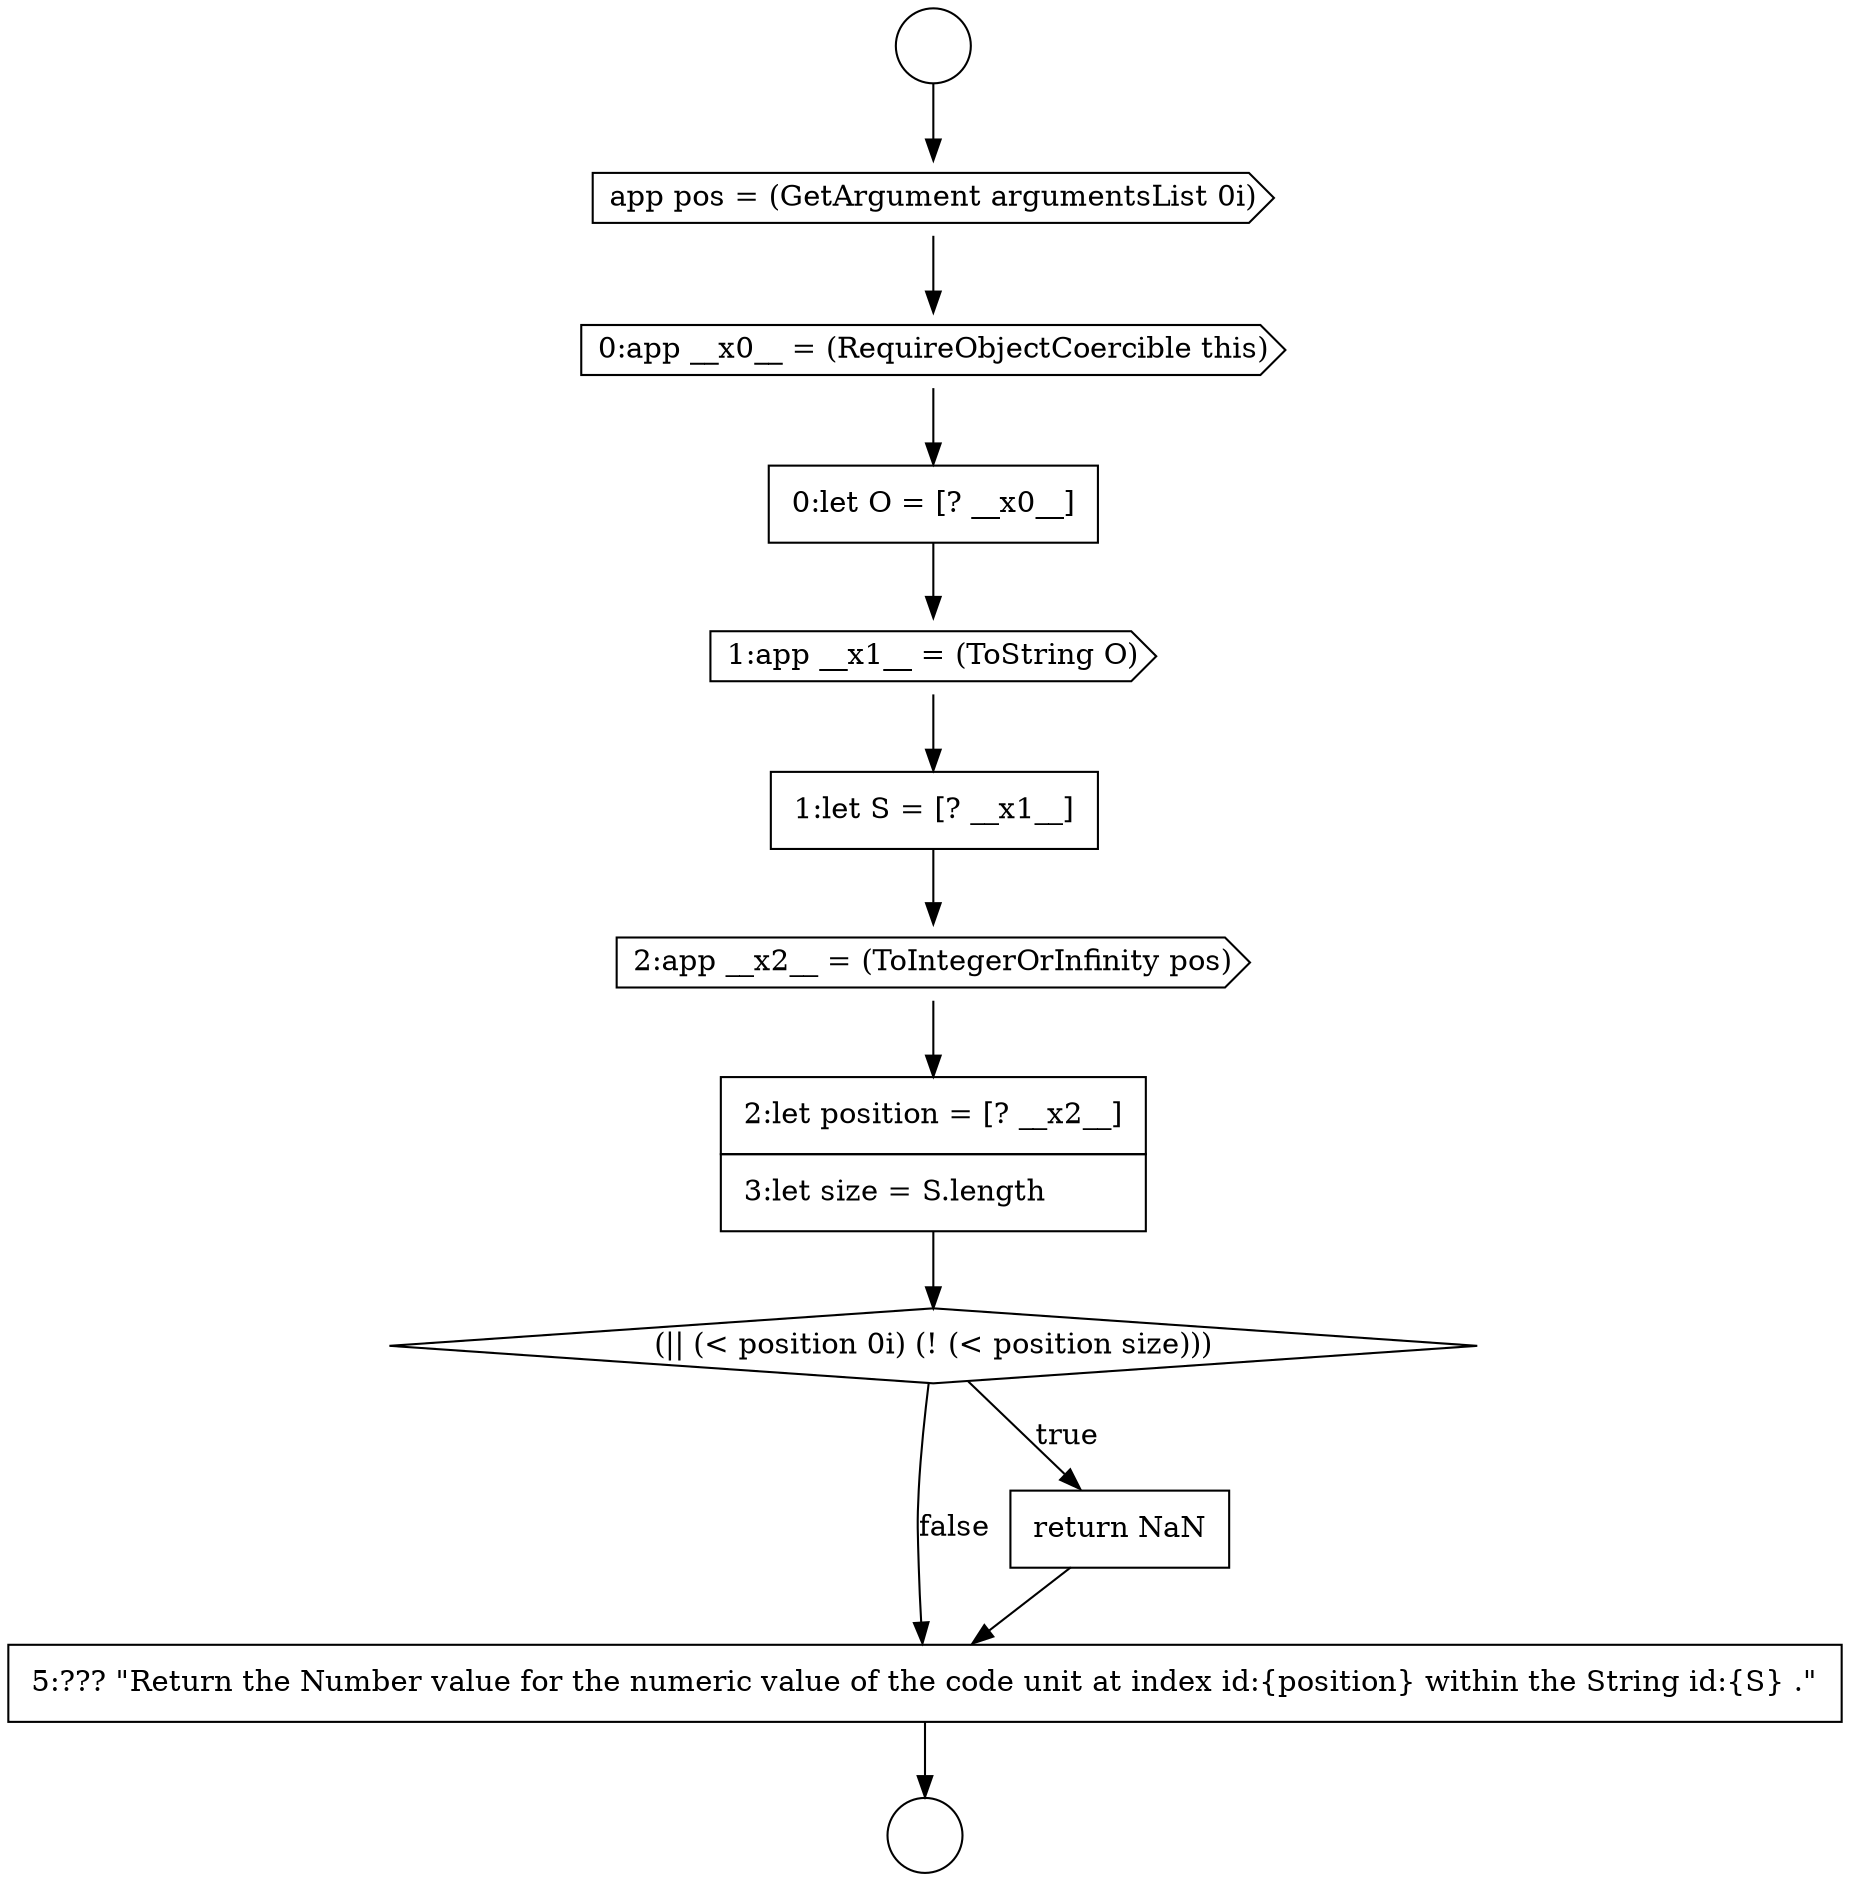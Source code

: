 digraph {
  node13901 [shape=cds, label=<<font color="black">0:app __x0__ = (RequireObjectCoercible this)</font>> color="black" fillcolor="white" style=filled]
  node13906 [shape=none, margin=0, label=<<font color="black">
    <table border="0" cellborder="1" cellspacing="0" cellpadding="10">
      <tr><td align="left">2:let position = [? __x2__]</td></tr>
      <tr><td align="left">3:let size = S.length</td></tr>
    </table>
  </font>> color="black" fillcolor="white" style=filled]
  node13900 [shape=cds, label=<<font color="black">app pos = (GetArgument argumentsList 0i)</font>> color="black" fillcolor="white" style=filled]
  node13907 [shape=diamond, label=<<font color="black">(|| (&lt; position 0i) (! (&lt; position size)))</font>> color="black" fillcolor="white" style=filled]
  node13898 [shape=circle label=" " color="black" fillcolor="white" style=filled]
  node13902 [shape=none, margin=0, label=<<font color="black">
    <table border="0" cellborder="1" cellspacing="0" cellpadding="10">
      <tr><td align="left">0:let O = [? __x0__]</td></tr>
    </table>
  </font>> color="black" fillcolor="white" style=filled]
  node13905 [shape=cds, label=<<font color="black">2:app __x2__ = (ToIntegerOrInfinity pos)</font>> color="black" fillcolor="white" style=filled]
  node13909 [shape=none, margin=0, label=<<font color="black">
    <table border="0" cellborder="1" cellspacing="0" cellpadding="10">
      <tr><td align="left">5:??? &quot;Return the Number value for the numeric value of the code unit at index id:{position} within the String id:{S} .&quot;</td></tr>
    </table>
  </font>> color="black" fillcolor="white" style=filled]
  node13904 [shape=none, margin=0, label=<<font color="black">
    <table border="0" cellborder="1" cellspacing="0" cellpadding="10">
      <tr><td align="left">1:let S = [? __x1__]</td></tr>
    </table>
  </font>> color="black" fillcolor="white" style=filled]
  node13899 [shape=circle label=" " color="black" fillcolor="white" style=filled]
  node13908 [shape=none, margin=0, label=<<font color="black">
    <table border="0" cellborder="1" cellspacing="0" cellpadding="10">
      <tr><td align="left">return NaN</td></tr>
    </table>
  </font>> color="black" fillcolor="white" style=filled]
  node13903 [shape=cds, label=<<font color="black">1:app __x1__ = (ToString O)</font>> color="black" fillcolor="white" style=filled]
  node13898 -> node13900 [ color="black"]
  node13907 -> node13908 [label=<<font color="black">true</font>> color="black"]
  node13907 -> node13909 [label=<<font color="black">false</font>> color="black"]
  node13909 -> node13899 [ color="black"]
  node13906 -> node13907 [ color="black"]
  node13908 -> node13909 [ color="black"]
  node13901 -> node13902 [ color="black"]
  node13904 -> node13905 [ color="black"]
  node13903 -> node13904 [ color="black"]
  node13900 -> node13901 [ color="black"]
  node13902 -> node13903 [ color="black"]
  node13905 -> node13906 [ color="black"]
}
